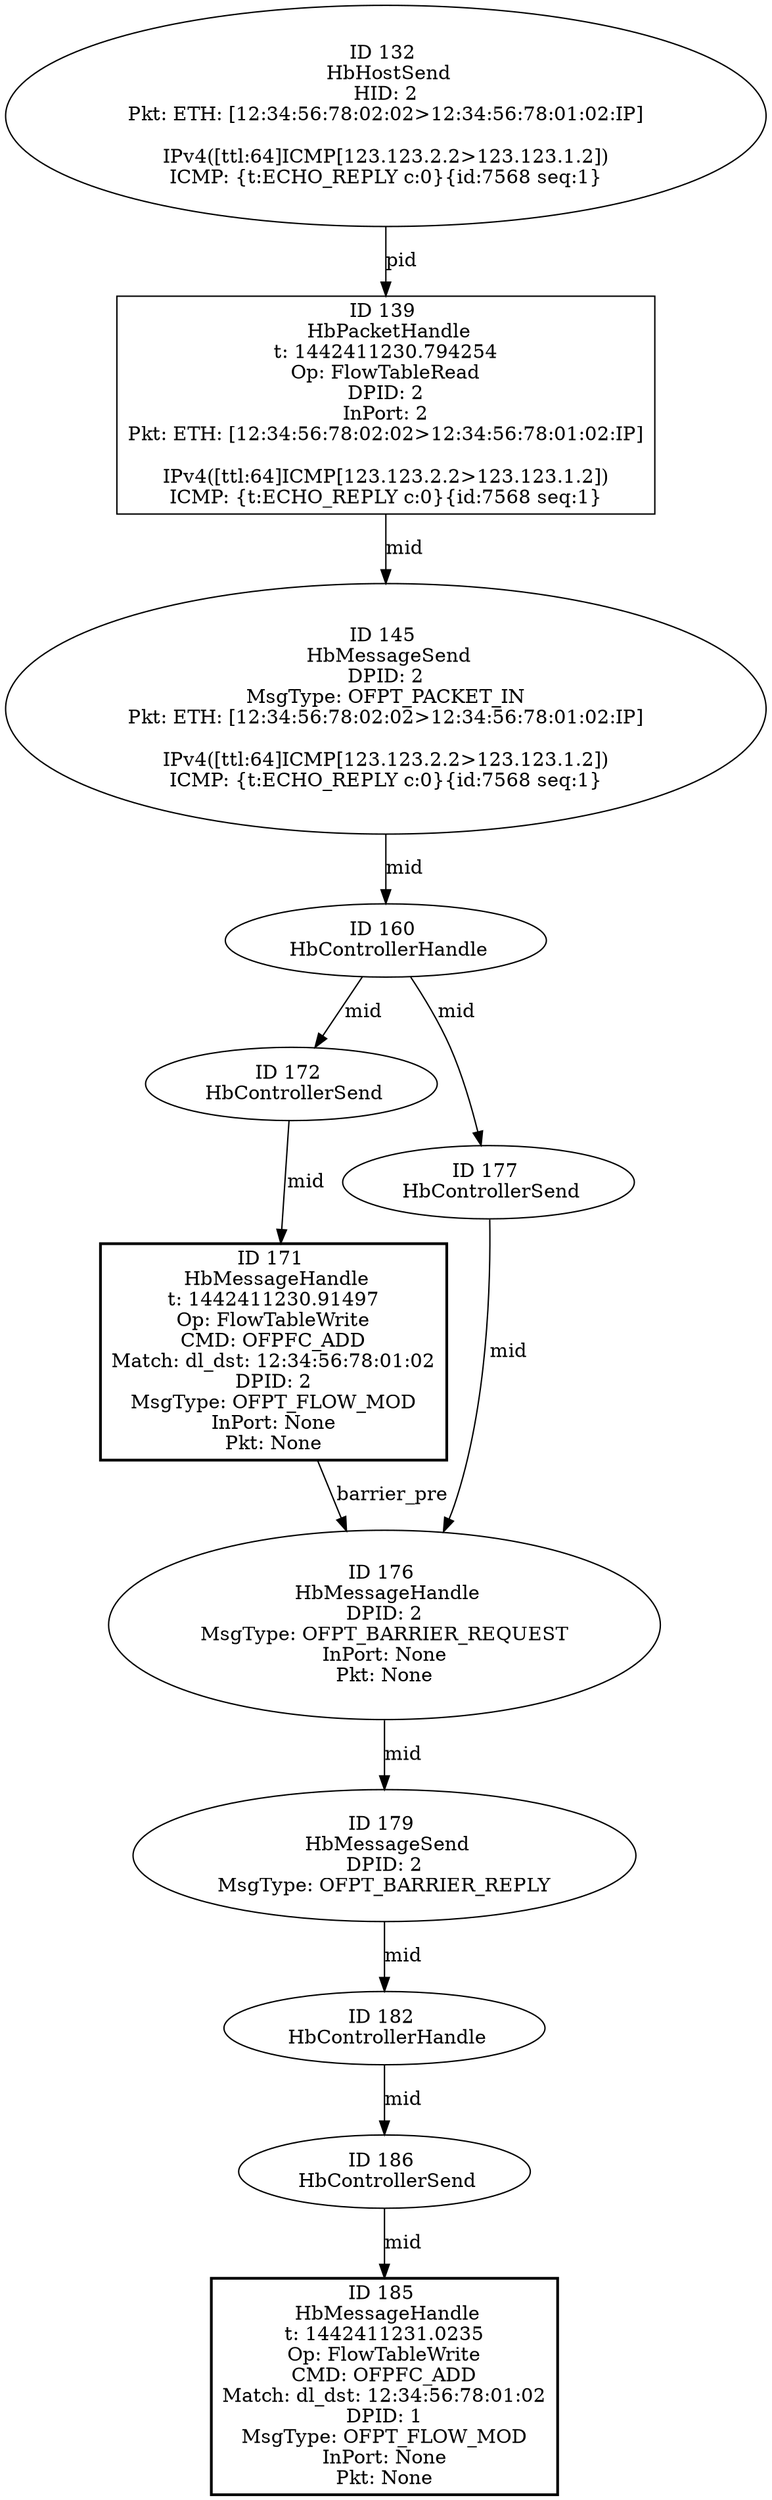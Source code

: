 strict digraph G {
160 [shape=oval, event=<hb_events.HbControllerHandle object at 0x10a9ffd50>, label="ID 160 
 HbControllerHandle"];
139 [shape=box, event=<hb_events.HbPacketHandle object at 0x10a9ff090>, label="ID 139 
 HbPacketHandle
t: 1442411230.794254
Op: FlowTableRead
DPID: 2
InPort: 2
Pkt: ETH: [12:34:56:78:02:02>12:34:56:78:01:02:IP]

IPv4([ttl:64]ICMP[123.123.2.2>123.123.1.2])
ICMP: {t:ECHO_REPLY c:0}{id:7568 seq:1}"];
132 [shape=oval, event=<hb_events.HbHostSend object at 0x10a9f7dd0>, label="ID 132 
 HbHostSend
HID: 2
Pkt: ETH: [12:34:56:78:02:02>12:34:56:78:01:02:IP]

IPv4([ttl:64]ICMP[123.123.2.2>123.123.1.2])
ICMP: {t:ECHO_REPLY c:0}{id:7568 seq:1}"];
145 [shape=oval, event=<hb_events.HbMessageSend object at 0x10a9ff990>, label="ID 145 
 HbMessageSend
DPID: 2
MsgType: OFPT_PACKET_IN
Pkt: ETH: [12:34:56:78:02:02>12:34:56:78:01:02:IP]

IPv4([ttl:64]ICMP[123.123.2.2>123.123.1.2])
ICMP: {t:ECHO_REPLY c:0}{id:7568 seq:1}"];
171 [event=<hb_events.HbMessageHandle object at 0x10aa05610>, shape=box, style=bold, label="ID 171 
 HbMessageHandle
t: 1442411230.91497
Op: FlowTableWrite
CMD: OFPFC_ADD
Match: dl_dst: 12:34:56:78:01:02
DPID: 2
MsgType: OFPT_FLOW_MOD
InPort: None
Pkt: None"];
172 [shape=oval, event=<hb_events.HbControllerSend object at 0x10aa05490>, label="ID 172 
 HbControllerSend"];
176 [shape=oval, event=<hb_events.HbMessageHandle object at 0x10aa05b90>, label="ID 176 
 HbMessageHandle
DPID: 2
MsgType: OFPT_BARRIER_REQUEST
InPort: None
Pkt: None"];
177 [shape=oval, event=<hb_events.HbControllerSend object at 0x10aa05ad0>, label="ID 177 
 HbControllerSend"];
179 [shape=oval, event=<hb_events.HbMessageSend object at 0x10aa05c90>, label="ID 179 
 HbMessageSend
DPID: 2
MsgType: OFPT_BARRIER_REPLY"];
182 [shape=oval, event=<hb_events.HbControllerHandle object at 0x10aa05c50>, label="ID 182 
 HbControllerHandle"];
185 [event=<hb_events.HbMessageHandle object at 0x10aa05510>, shape=box, style=bold, label="ID 185 
 HbMessageHandle
t: 1442411231.0235
Op: FlowTableWrite
CMD: OFPFC_ADD
Match: dl_dst: 12:34:56:78:01:02
DPID: 1
MsgType: OFPT_FLOW_MOD
InPort: None
Pkt: None"];
186 [shape=oval, event=<hb_events.HbControllerSend object at 0x10aa05c10>, label="ID 186 
 HbControllerSend"];
160 -> 177  [rel=mid, label=mid];
160 -> 172  [rel=mid, label=mid];
171 -> 176  [rel=barrier_pre, label=barrier_pre];
132 -> 139  [rel=pid, label=pid];
177 -> 176  [rel=mid, label=mid];
139 -> 145  [rel=mid, label=mid];
172 -> 171  [rel=mid, label=mid];
176 -> 179  [rel=mid, label=mid];
145 -> 160  [rel=mid, label=mid];
179 -> 182  [rel=mid, label=mid];
182 -> 186  [rel=mid, label=mid];
186 -> 185  [rel=mid, label=mid];
}
